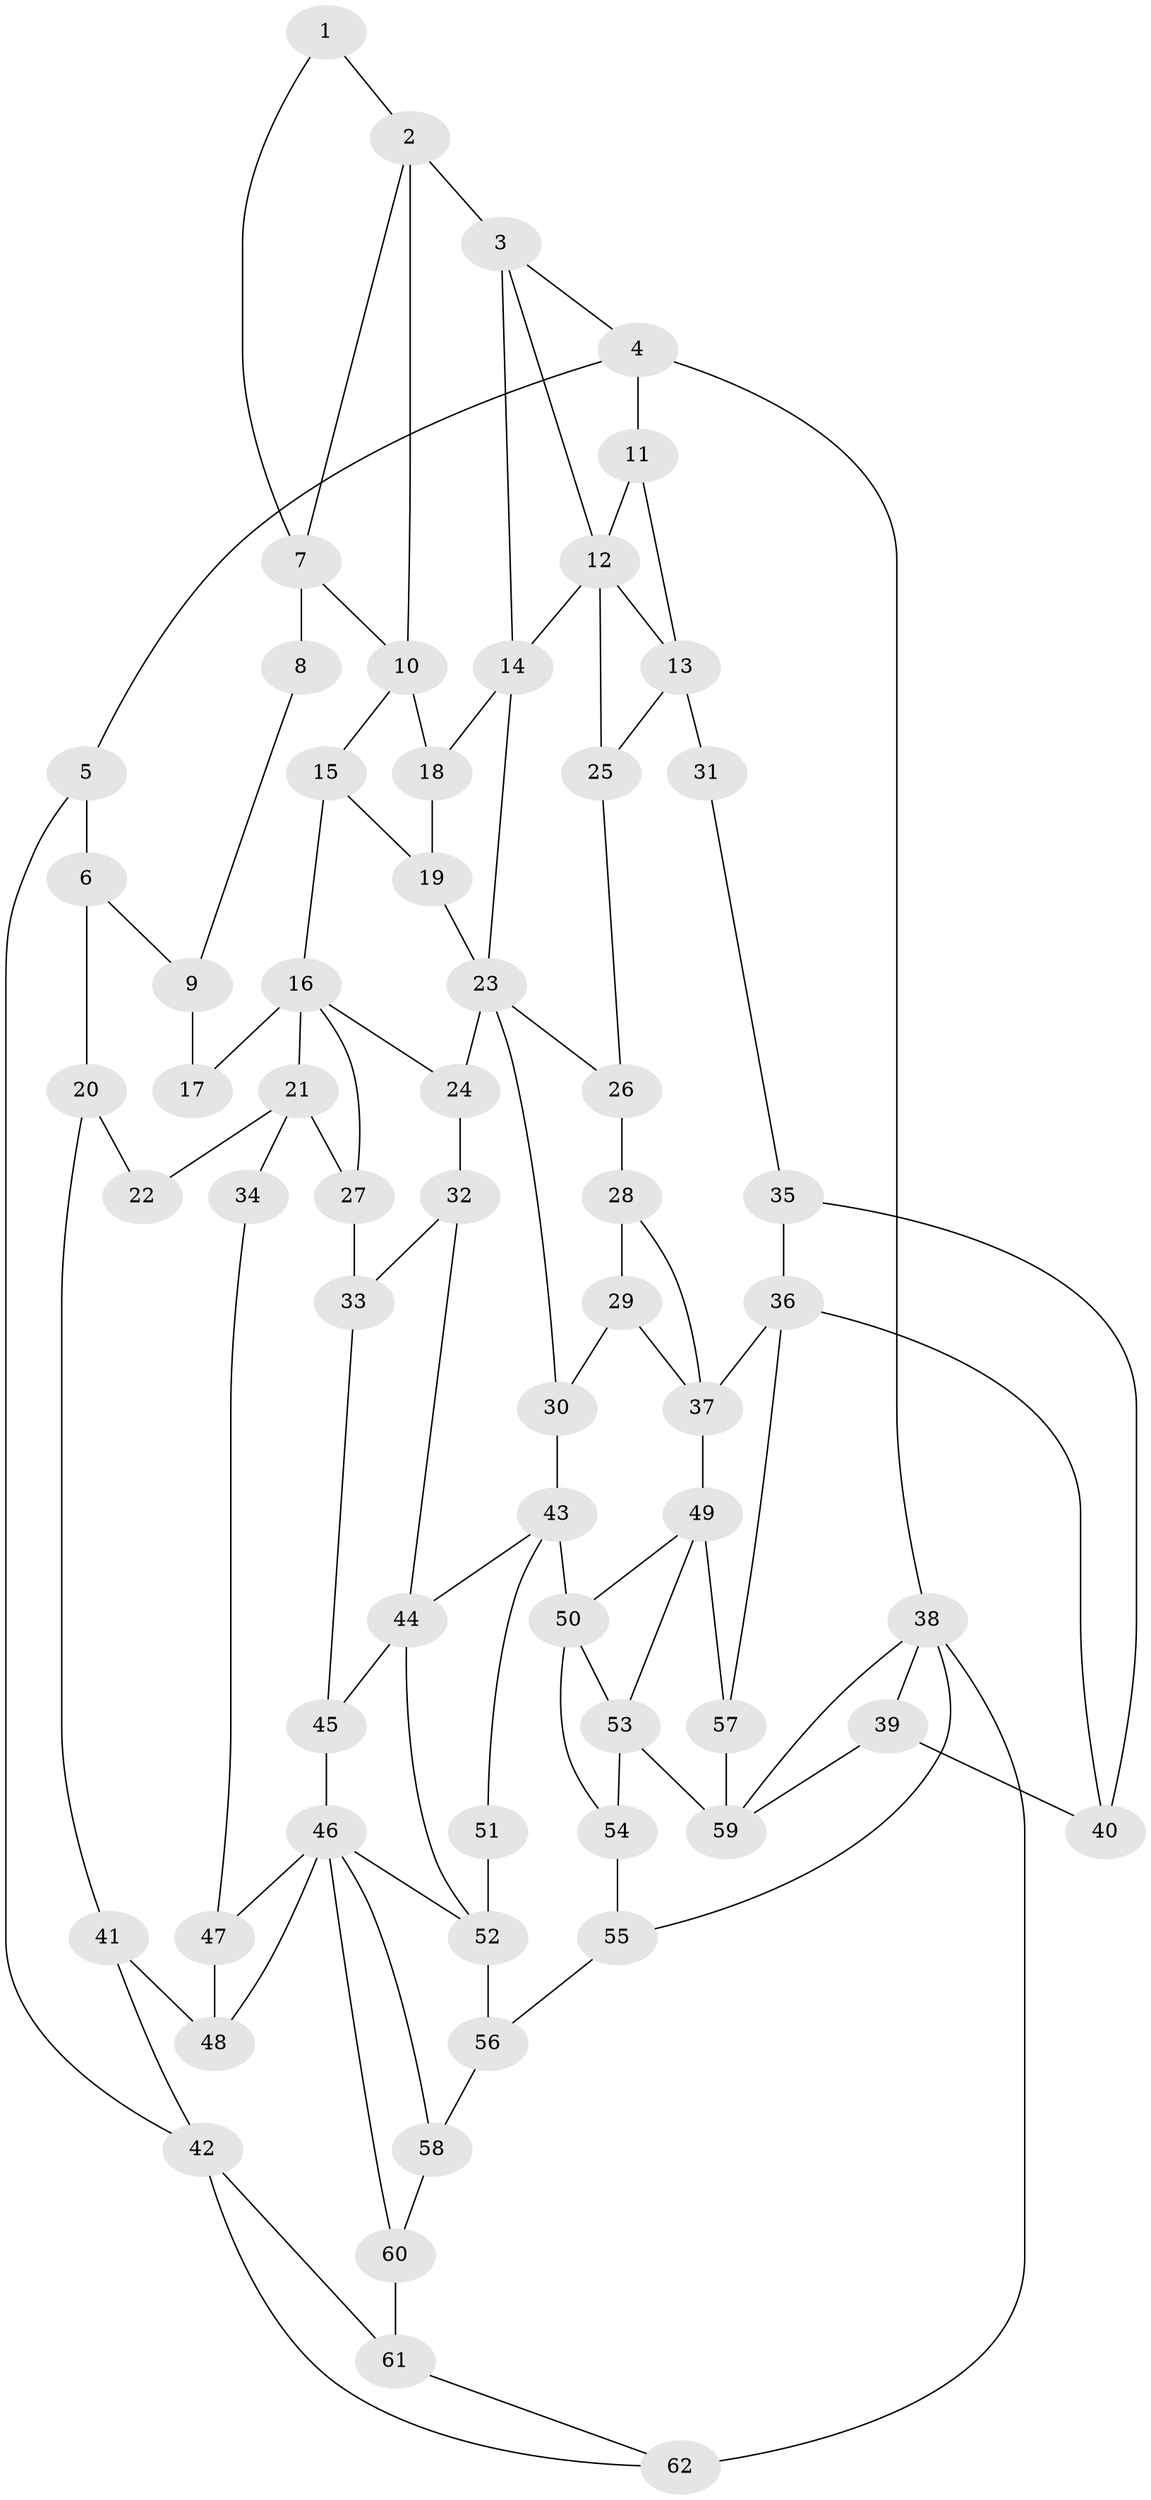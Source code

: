 // original degree distribution, {3: 0.016260162601626018, 5: 0.5365853658536586, 4: 0.23577235772357724, 6: 0.21138211382113822}
// Generated by graph-tools (version 1.1) at 2025/38/03/09/25 02:38:43]
// undirected, 62 vertices, 104 edges
graph export_dot {
graph [start="1"]
  node [color=gray90,style=filled];
  1;
  2;
  3;
  4;
  5;
  6;
  7;
  8;
  9;
  10;
  11;
  12;
  13;
  14;
  15;
  16;
  17;
  18;
  19;
  20;
  21;
  22;
  23;
  24;
  25;
  26;
  27;
  28;
  29;
  30;
  31;
  32;
  33;
  34;
  35;
  36;
  37;
  38;
  39;
  40;
  41;
  42;
  43;
  44;
  45;
  46;
  47;
  48;
  49;
  50;
  51;
  52;
  53;
  54;
  55;
  56;
  57;
  58;
  59;
  60;
  61;
  62;
  1 -- 2 [weight=1.0];
  1 -- 7 [weight=1.0];
  2 -- 3 [weight=2.0];
  2 -- 7 [weight=1.0];
  2 -- 10 [weight=1.0];
  3 -- 4 [weight=1.0];
  3 -- 12 [weight=1.0];
  3 -- 14 [weight=1.0];
  4 -- 5 [weight=1.0];
  4 -- 11 [weight=1.0];
  4 -- 38 [weight=1.0];
  5 -- 6 [weight=2.0];
  5 -- 42 [weight=1.0];
  6 -- 9 [weight=1.0];
  6 -- 20 [weight=2.0];
  7 -- 8 [weight=2.0];
  7 -- 10 [weight=2.0];
  8 -- 9 [weight=1.0];
  9 -- 17 [weight=1.0];
  10 -- 15 [weight=1.0];
  10 -- 18 [weight=1.0];
  11 -- 12 [weight=1.0];
  11 -- 13 [weight=1.0];
  12 -- 13 [weight=2.0];
  12 -- 14 [weight=1.0];
  12 -- 25 [weight=1.0];
  13 -- 25 [weight=1.0];
  13 -- 31 [weight=2.0];
  14 -- 18 [weight=1.0];
  14 -- 23 [weight=1.0];
  15 -- 16 [weight=1.0];
  15 -- 19 [weight=1.0];
  16 -- 17 [weight=2.0];
  16 -- 21 [weight=1.0];
  16 -- 24 [weight=1.0];
  16 -- 27 [weight=1.0];
  18 -- 19 [weight=1.0];
  19 -- 23 [weight=1.0];
  20 -- 22 [weight=2.0];
  20 -- 41 [weight=1.0];
  21 -- 22 [weight=2.0];
  21 -- 27 [weight=1.0];
  21 -- 34 [weight=2.0];
  23 -- 24 [weight=2.0];
  23 -- 26 [weight=1.0];
  23 -- 30 [weight=1.0];
  24 -- 32 [weight=1.0];
  25 -- 26 [weight=1.0];
  26 -- 28 [weight=1.0];
  27 -- 33 [weight=1.0];
  28 -- 29 [weight=1.0];
  28 -- 37 [weight=1.0];
  29 -- 30 [weight=1.0];
  29 -- 37 [weight=1.0];
  30 -- 43 [weight=1.0];
  31 -- 35 [weight=1.0];
  32 -- 33 [weight=1.0];
  32 -- 44 [weight=1.0];
  33 -- 45 [weight=1.0];
  34 -- 47 [weight=1.0];
  35 -- 36 [weight=1.0];
  35 -- 40 [weight=1.0];
  36 -- 37 [weight=2.0];
  36 -- 40 [weight=1.0];
  36 -- 57 [weight=1.0];
  37 -- 49 [weight=2.0];
  38 -- 39 [weight=1.0];
  38 -- 55 [weight=1.0];
  38 -- 59 [weight=1.0];
  38 -- 62 [weight=2.0];
  39 -- 40 [weight=1.0];
  39 -- 59 [weight=1.0];
  41 -- 42 [weight=1.0];
  41 -- 48 [weight=1.0];
  42 -- 61 [weight=1.0];
  42 -- 62 [weight=1.0];
  43 -- 44 [weight=1.0];
  43 -- 50 [weight=2.0];
  43 -- 51 [weight=1.0];
  44 -- 45 [weight=1.0];
  44 -- 52 [weight=2.0];
  45 -- 46 [weight=1.0];
  46 -- 47 [weight=1.0];
  46 -- 48 [weight=1.0];
  46 -- 52 [weight=1.0];
  46 -- 58 [weight=1.0];
  46 -- 60 [weight=1.0];
  47 -- 48 [weight=1.0];
  49 -- 50 [weight=1.0];
  49 -- 53 [weight=1.0];
  49 -- 57 [weight=1.0];
  50 -- 53 [weight=1.0];
  50 -- 54 [weight=1.0];
  51 -- 52 [weight=2.0];
  52 -- 56 [weight=1.0];
  53 -- 54 [weight=1.0];
  53 -- 59 [weight=2.0];
  54 -- 55 [weight=1.0];
  55 -- 56 [weight=1.0];
  56 -- 58 [weight=1.0];
  57 -- 59 [weight=2.0];
  58 -- 60 [weight=1.0];
  60 -- 61 [weight=2.0];
  61 -- 62 [weight=1.0];
}
